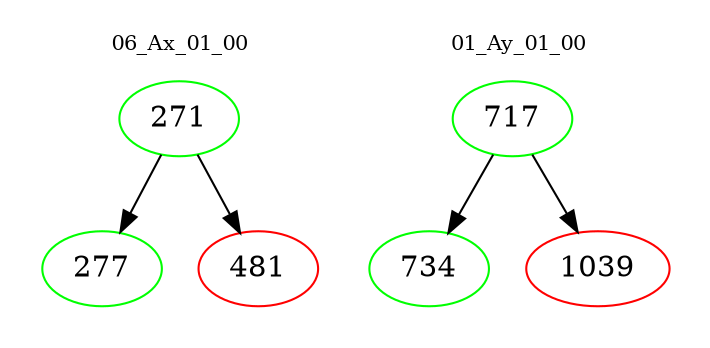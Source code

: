 digraph{
subgraph cluster_0 {
color = white
label = "06_Ax_01_00";
fontsize=10;
T0_271 [label="271", color="green"]
T0_271 -> T0_277 [color="black"]
T0_277 [label="277", color="green"]
T0_271 -> T0_481 [color="black"]
T0_481 [label="481", color="red"]
}
subgraph cluster_1 {
color = white
label = "01_Ay_01_00";
fontsize=10;
T1_717 [label="717", color="green"]
T1_717 -> T1_734 [color="black"]
T1_734 [label="734", color="green"]
T1_717 -> T1_1039 [color="black"]
T1_1039 [label="1039", color="red"]
}
}
